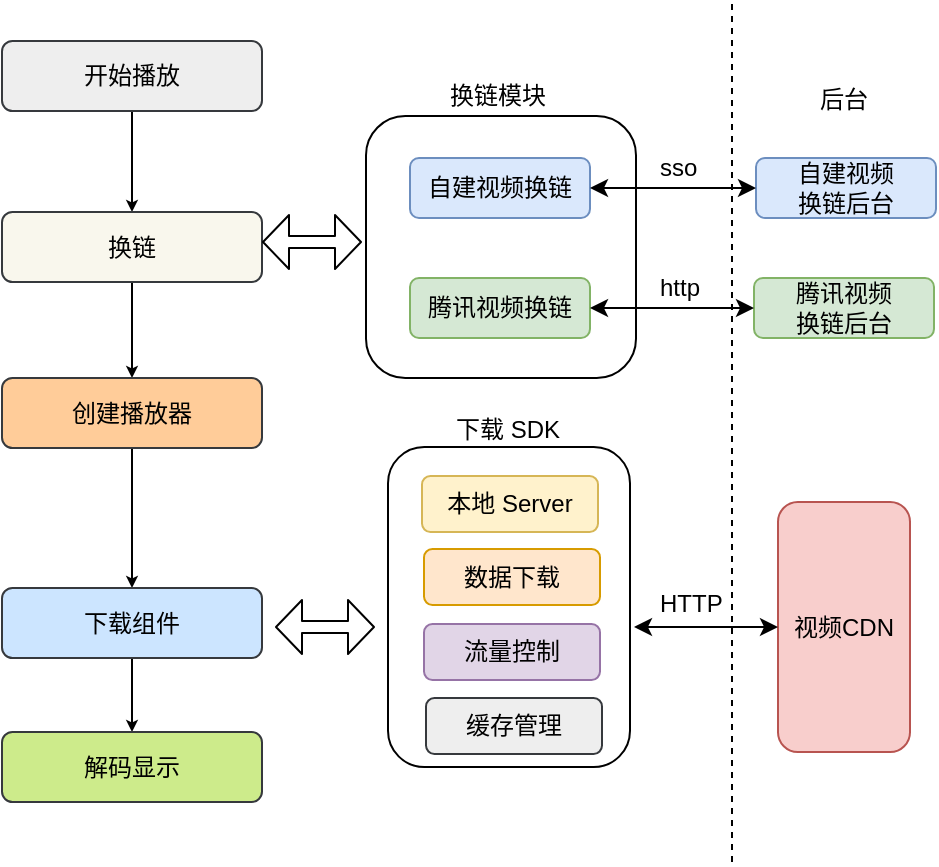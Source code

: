 <mxfile version="11.1.1" type="github"><diagram id="QrpGzNO7XUfX6GxQx5zr" name="Page-1"><mxGraphModel dx="782" dy="435" grid="1" gridSize="10" guides="1" tooltips="1" connect="1" arrows="1" fold="1" page="1" pageScale="1" pageWidth="827" pageHeight="1169" math="0" shadow="0"><root><mxCell id="0"/><mxCell id="1" parent="0"/><mxCell id="cgWFoku3ncML8rFmYeab-35" value="" style="rounded=1;whiteSpace=wrap;html=1;gradientColor=none;labelBackgroundColor=none;" vertex="1" parent="1"><mxGeometry x="402" y="127" width="135" height="131" as="geometry"/></mxCell><mxCell id="cgWFoku3ncML8rFmYeab-12" value="自建视频换链" style="rounded=1;whiteSpace=wrap;html=1;fillColor=#dae8fc;strokeColor=#6c8ebf;" vertex="1" parent="1"><mxGeometry x="424" y="148" width="90" height="30" as="geometry"/></mxCell><mxCell id="cgWFoku3ncML8rFmYeab-13" value="腾讯视频换链" style="rounded=1;whiteSpace=wrap;html=1;fillColor=#d5e8d4;strokeColor=#82b366;" vertex="1" parent="1"><mxGeometry x="424" y="208" width="90" height="30" as="geometry"/></mxCell><mxCell id="cgWFoku3ncML8rFmYeab-16" value="自建视频&lt;br&gt;换链后台" style="rounded=1;whiteSpace=wrap;html=1;fillColor=#dae8fc;strokeColor=#6c8ebf;" vertex="1" parent="1"><mxGeometry x="597" y="148" width="90" height="30" as="geometry"/></mxCell><mxCell id="cgWFoku3ncML8rFmYeab-17" value="腾讯视频&lt;br&gt;换链后台" style="rounded=1;whiteSpace=wrap;html=1;fillColor=#d5e8d4;strokeColor=#82b366;" vertex="1" parent="1"><mxGeometry x="596" y="208" width="90" height="30" as="geometry"/></mxCell><mxCell id="cgWFoku3ncML8rFmYeab-29" value="" style="endArrow=classic;startArrow=classic;html=1;entryX=0;entryY=0.5;entryDx=0;entryDy=0;" edge="1" parent="1" target="cgWFoku3ncML8rFmYeab-16"><mxGeometry width="50" height="50" relative="1" as="geometry"><mxPoint x="514" y="163" as="sourcePoint"/><mxPoint x="574" y="163" as="targetPoint"/><Array as="points"><mxPoint x="544" y="163"/></Array></mxGeometry></mxCell><mxCell id="cgWFoku3ncML8rFmYeab-30" value="sso" style="text;html=1;resizable=0;points=[];autosize=1;align=left;verticalAlign=top;spacingTop=-4;" vertex="1" parent="1"><mxGeometry x="547" y="143" width="30" height="20" as="geometry"/></mxCell><mxCell id="cgWFoku3ncML8rFmYeab-32" value="" style="endArrow=classic;startArrow=classic;html=1;exitX=1;exitY=0.5;exitDx=0;exitDy=0;entryX=0;entryY=0.5;entryDx=0;entryDy=0;" edge="1" parent="1" source="cgWFoku3ncML8rFmYeab-13" target="cgWFoku3ncML8rFmYeab-17"><mxGeometry width="50" height="50" relative="1" as="geometry"><mxPoint x="524" y="222" as="sourcePoint"/><mxPoint x="574" y="222" as="targetPoint"/></mxGeometry></mxCell><mxCell id="cgWFoku3ncML8rFmYeab-33" value="http" style="text;html=1;resizable=0;points=[];autosize=1;align=left;verticalAlign=top;spacingTop=-4;" vertex="1" parent="1"><mxGeometry x="547" y="203" width="40" height="20" as="geometry"/></mxCell><mxCell id="cgWFoku3ncML8rFmYeab-37" value="" style="edgeStyle=orthogonalEdgeStyle;rounded=0;orthogonalLoop=1;jettySize=auto;html=1;startSize=3;endSize=3;" edge="1" parent="1" source="cgWFoku3ncML8rFmYeab-34" target="cgWFoku3ncML8rFmYeab-36"><mxGeometry relative="1" as="geometry"/></mxCell><mxCell id="cgWFoku3ncML8rFmYeab-34" value="开始播放" style="rounded=1;whiteSpace=wrap;html=1;fillColor=#eeeeee;strokeColor=#36393d;" vertex="1" parent="1"><mxGeometry x="220" y="89.5" width="130" height="35" as="geometry"/></mxCell><mxCell id="cgWFoku3ncML8rFmYeab-39" value="" style="edgeStyle=orthogonalEdgeStyle;rounded=0;orthogonalLoop=1;jettySize=auto;html=1;startSize=3;endSize=3;" edge="1" parent="1" source="cgWFoku3ncML8rFmYeab-36" target="cgWFoku3ncML8rFmYeab-38"><mxGeometry relative="1" as="geometry"/></mxCell><mxCell id="cgWFoku3ncML8rFmYeab-36" value="换链" style="rounded=1;whiteSpace=wrap;html=1;fillColor=#f9f7ed;strokeColor=#36393d;" vertex="1" parent="1"><mxGeometry x="220" y="175" width="130" height="35" as="geometry"/></mxCell><mxCell id="cgWFoku3ncML8rFmYeab-41" value="" style="edgeStyle=orthogonalEdgeStyle;rounded=0;orthogonalLoop=1;jettySize=auto;html=1;startSize=3;endSize=3;" edge="1" parent="1" source="cgWFoku3ncML8rFmYeab-38" target="cgWFoku3ncML8rFmYeab-40"><mxGeometry relative="1" as="geometry"/></mxCell><mxCell id="cgWFoku3ncML8rFmYeab-38" value="&lt;span style=&quot;white-space: normal&quot;&gt;创建播放器&lt;/span&gt;" style="rounded=1;whiteSpace=wrap;html=1;fillColor=#ffcc99;strokeColor=#36393d;" vertex="1" parent="1"><mxGeometry x="220" y="258" width="130" height="35" as="geometry"/></mxCell><mxCell id="cgWFoku3ncML8rFmYeab-43" value="" style="edgeStyle=orthogonalEdgeStyle;rounded=0;orthogonalLoop=1;jettySize=auto;html=1;startSize=3;endSize=3;" edge="1" parent="1" source="cgWFoku3ncML8rFmYeab-40" target="cgWFoku3ncML8rFmYeab-42"><mxGeometry relative="1" as="geometry"/></mxCell><mxCell id="cgWFoku3ncML8rFmYeab-40" value="下载组件" style="rounded=1;whiteSpace=wrap;html=1;fillColor=#cce5ff;strokeColor=#36393d;" vertex="1" parent="1"><mxGeometry x="220" y="363" width="130" height="35" as="geometry"/></mxCell><mxCell id="cgWFoku3ncML8rFmYeab-42" value="解码显示" style="rounded=1;whiteSpace=wrap;html=1;fillColor=#cdeb8b;strokeColor=#36393d;" vertex="1" parent="1"><mxGeometry x="220" y="435" width="130" height="35" as="geometry"/></mxCell><mxCell id="cgWFoku3ncML8rFmYeab-44" value="" style="shape=flexArrow;endArrow=classic;startArrow=classic;html=1;width=6;endSize=4;startSize=4;" edge="1" parent="1"><mxGeometry width="50" height="50" relative="1" as="geometry"><mxPoint x="350" y="190" as="sourcePoint"/><mxPoint x="400" y="190" as="targetPoint"/></mxGeometry></mxCell><mxCell id="cgWFoku3ncML8rFmYeab-45" value="换链模块" style="text;html=1;resizable=0;points=[];autosize=1;align=left;verticalAlign=top;spacingTop=-4;" vertex="1" parent="1"><mxGeometry x="442" y="107" width="60" height="20" as="geometry"/></mxCell><mxCell id="cgWFoku3ncML8rFmYeab-46" value="" style="rounded=1;whiteSpace=wrap;html=1;labelBackgroundColor=none;gradientColor=none;" vertex="1" parent="1"><mxGeometry x="413" y="292.5" width="121" height="160" as="geometry"/></mxCell><mxCell id="cgWFoku3ncML8rFmYeab-47" value="视频CDN" style="rounded=1;whiteSpace=wrap;html=1;labelBackgroundColor=none;fillColor=#f8cecc;strokeColor=#b85450;arcSize=15;" vertex="1" parent="1"><mxGeometry x="608" y="320" width="66" height="125" as="geometry"/></mxCell><mxCell id="cgWFoku3ncML8rFmYeab-48" value="本地 Server" style="rounded=1;whiteSpace=wrap;html=1;labelBackgroundColor=none;fillColor=#fff2cc;strokeColor=#d6b656;" vertex="1" parent="1"><mxGeometry x="430" y="307" width="88" height="28" as="geometry"/></mxCell><mxCell id="cgWFoku3ncML8rFmYeab-49" value="数据下载" style="rounded=1;whiteSpace=wrap;html=1;labelBackgroundColor=none;fillColor=#ffe6cc;strokeColor=#d79b00;" vertex="1" parent="1"><mxGeometry x="431" y="343.5" width="88" height="28" as="geometry"/></mxCell><mxCell id="cgWFoku3ncML8rFmYeab-50" value="流量控制" style="rounded=1;whiteSpace=wrap;html=1;labelBackgroundColor=none;fillColor=#e1d5e7;strokeColor=#9673a6;" vertex="1" parent="1"><mxGeometry x="431" y="381" width="88" height="28" as="geometry"/></mxCell><mxCell id="cgWFoku3ncML8rFmYeab-51" value="缓存管理" style="rounded=1;whiteSpace=wrap;html=1;labelBackgroundColor=none;fillColor=#eeeeee;strokeColor=#36393d;" vertex="1" parent="1"><mxGeometry x="432" y="418" width="88" height="28" as="geometry"/></mxCell><mxCell id="cgWFoku3ncML8rFmYeab-55" value="" style="endArrow=classic;startArrow=classic;html=1;entryX=0;entryY=0.5;entryDx=0;entryDy=0;" edge="1" parent="1" target="cgWFoku3ncML8rFmYeab-47"><mxGeometry width="50" height="50" relative="1" as="geometry"><mxPoint x="536" y="382.5" as="sourcePoint"/><mxPoint x="578" y="359" as="targetPoint"/></mxGeometry></mxCell><mxCell id="cgWFoku3ncML8rFmYeab-56" value="HTTP" style="text;html=1;resizable=0;points=[];autosize=1;align=left;verticalAlign=top;spacingTop=-4;" vertex="1" parent="1"><mxGeometry x="547" y="361" width="50" height="20" as="geometry"/></mxCell><mxCell id="cgWFoku3ncML8rFmYeab-58" value="" style="shape=flexArrow;endArrow=classic;startArrow=classic;html=1;width=6;endSize=4;startSize=4;" edge="1" parent="1"><mxGeometry width="50" height="50" relative="1" as="geometry"><mxPoint x="356.5" y="382.5" as="sourcePoint"/><mxPoint x="406.5" y="382.5" as="targetPoint"/></mxGeometry></mxCell><mxCell id="cgWFoku3ncML8rFmYeab-59" value="下载 SDK" style="text;html=1;resizable=0;points=[];autosize=1;align=left;verticalAlign=top;spacingTop=-4;" vertex="1" parent="1"><mxGeometry x="445" y="274" width="70" height="20" as="geometry"/></mxCell><mxCell id="cgWFoku3ncML8rFmYeab-62" value="" style="endArrow=none;dashed=1;html=1;" edge="1" parent="1"><mxGeometry width="50" height="50" relative="1" as="geometry"><mxPoint x="585" y="500" as="sourcePoint"/><mxPoint x="585" y="70" as="targetPoint"/><Array as="points"/></mxGeometry></mxCell><mxCell id="cgWFoku3ncML8rFmYeab-64" value="后台" style="text;html=1;resizable=0;points=[];autosize=1;align=left;verticalAlign=top;spacingTop=-4;" vertex="1" parent="1"><mxGeometry x="627" y="109" width="40" height="20" as="geometry"/></mxCell></root></mxGraphModel></diagram></mxfile>